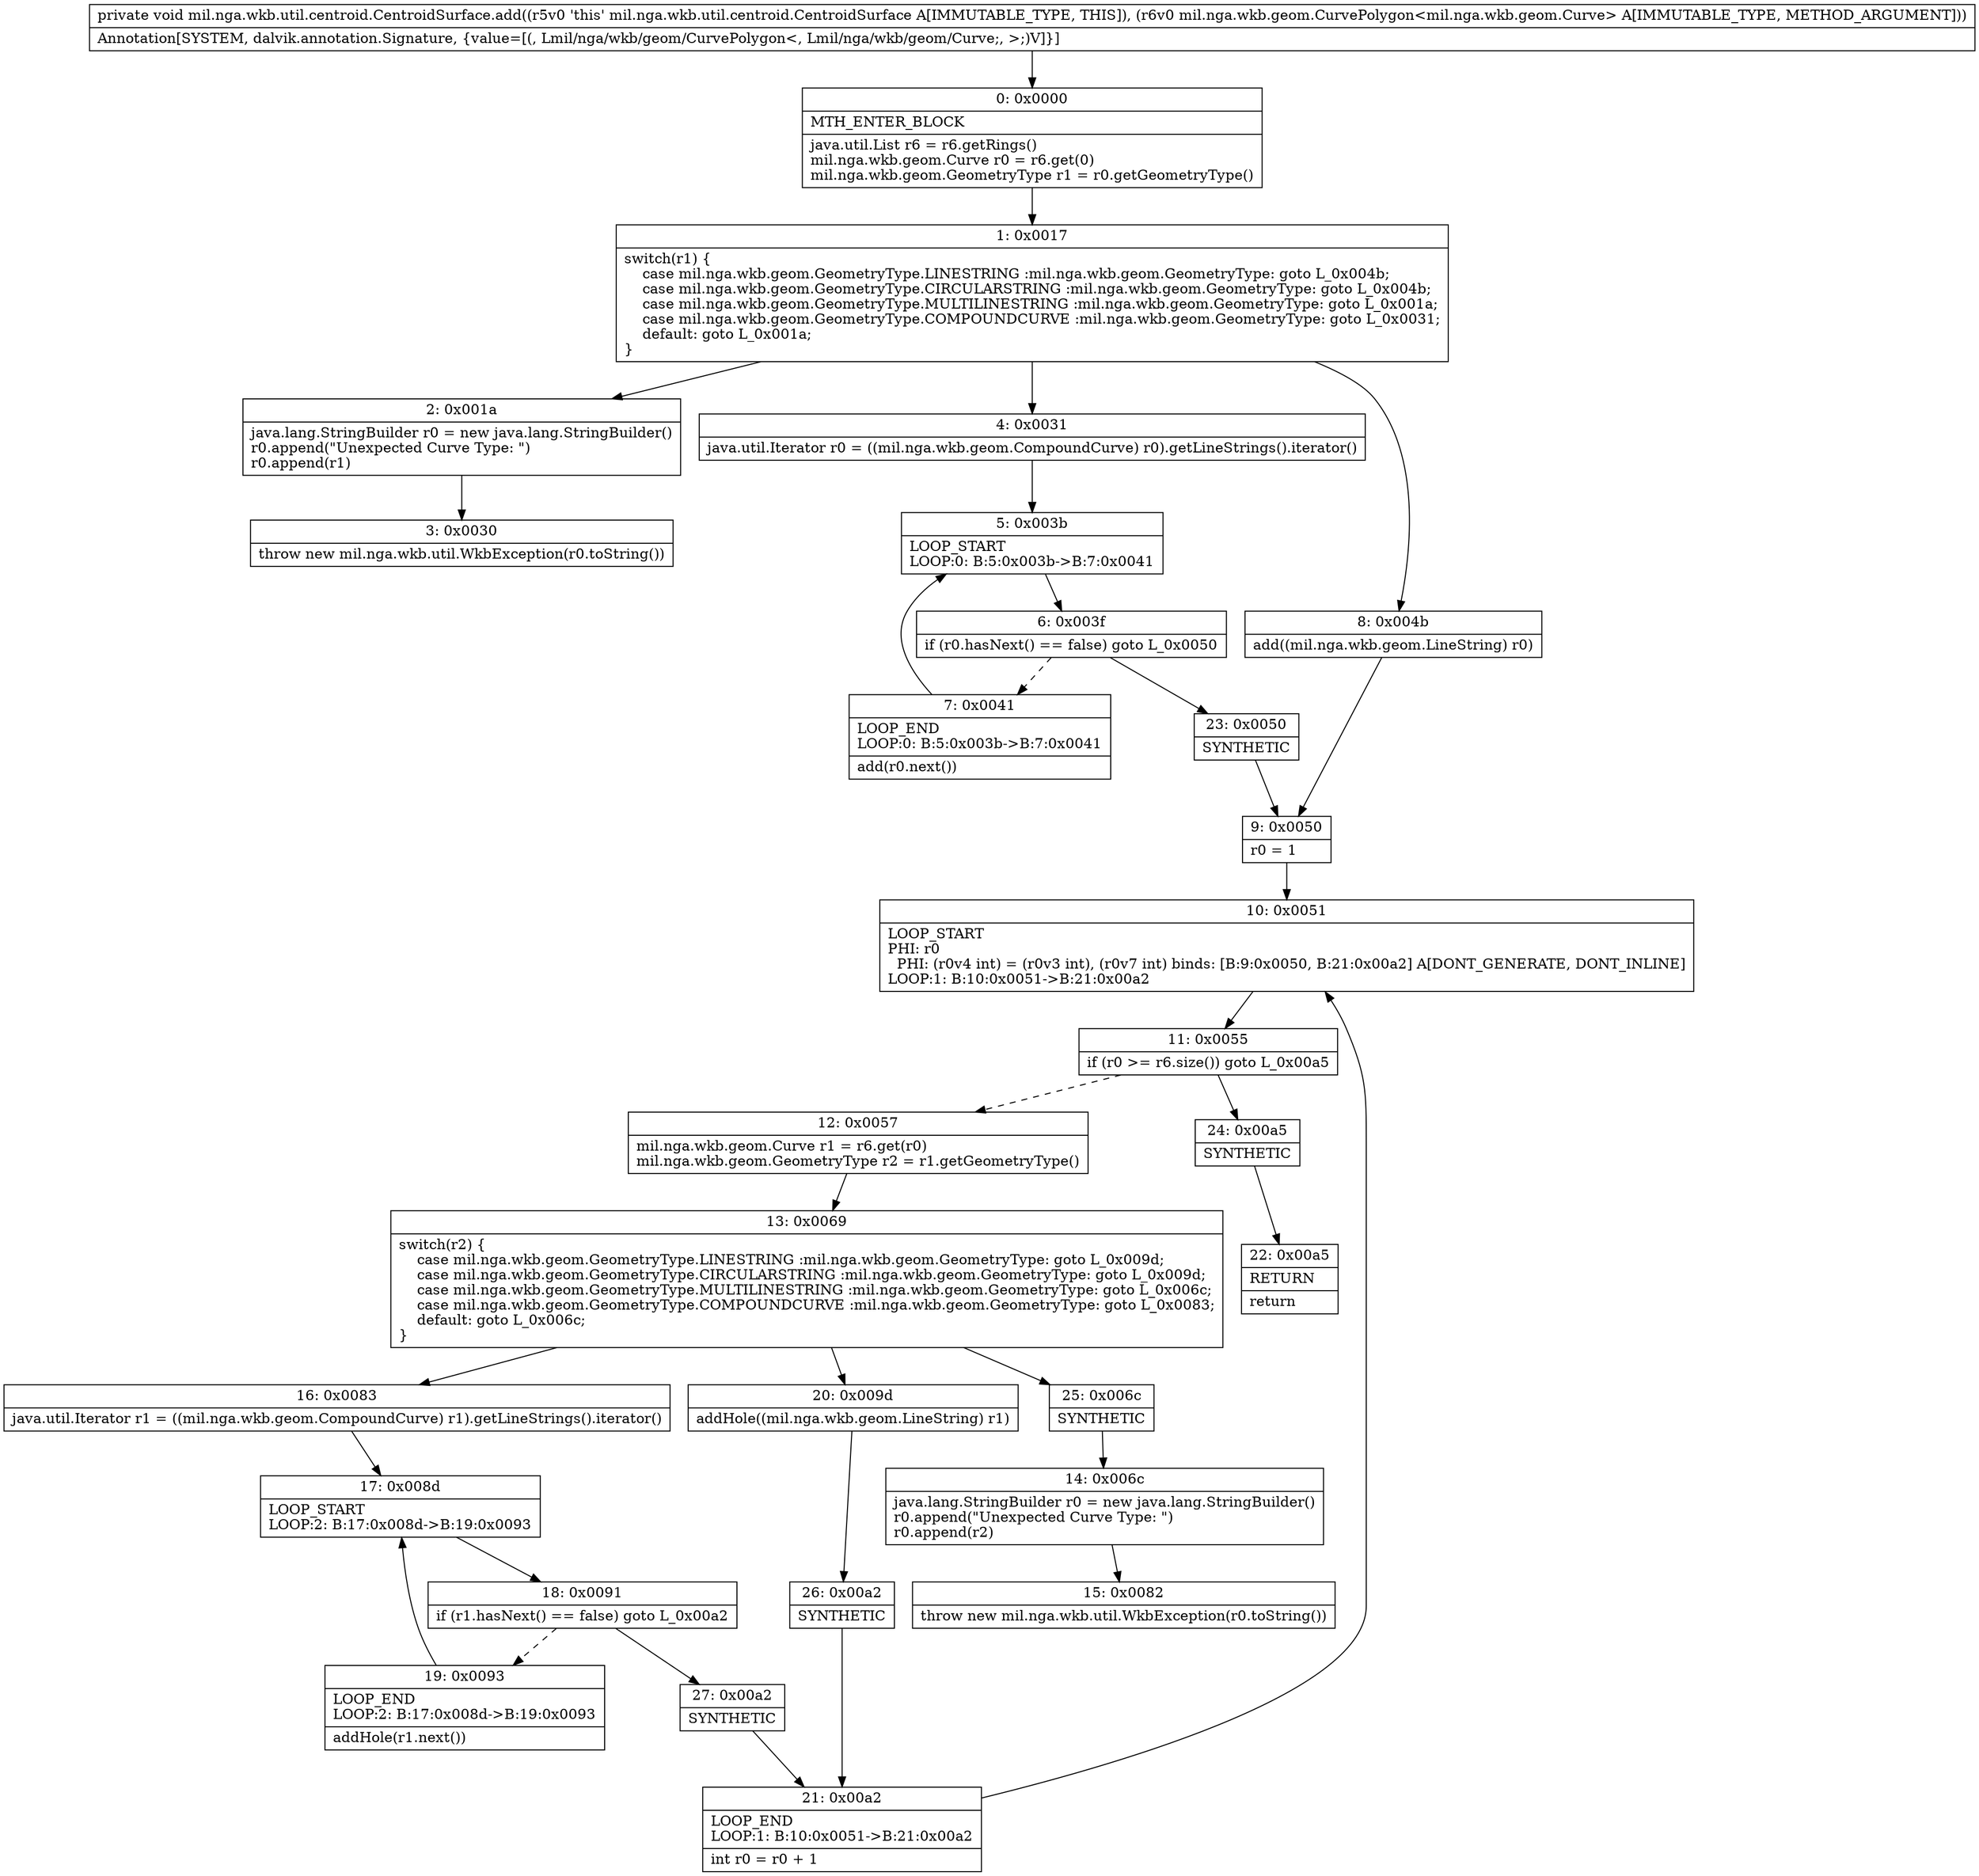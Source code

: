 digraph "CFG formil.nga.wkb.util.centroid.CentroidSurface.add(Lmil\/nga\/wkb\/geom\/CurvePolygon;)V" {
Node_0 [shape=record,label="{0\:\ 0x0000|MTH_ENTER_BLOCK\l|java.util.List r6 = r6.getRings()\lmil.nga.wkb.geom.Curve r0 = r6.get(0)\lmil.nga.wkb.geom.GeometryType r1 = r0.getGeometryType()\l}"];
Node_1 [shape=record,label="{1\:\ 0x0017|switch(r1) \{\l    case mil.nga.wkb.geom.GeometryType.LINESTRING :mil.nga.wkb.geom.GeometryType: goto L_0x004b;\l    case mil.nga.wkb.geom.GeometryType.CIRCULARSTRING :mil.nga.wkb.geom.GeometryType: goto L_0x004b;\l    case mil.nga.wkb.geom.GeometryType.MULTILINESTRING :mil.nga.wkb.geom.GeometryType: goto L_0x001a;\l    case mil.nga.wkb.geom.GeometryType.COMPOUNDCURVE :mil.nga.wkb.geom.GeometryType: goto L_0x0031;\l    default: goto L_0x001a;\l\}\l}"];
Node_2 [shape=record,label="{2\:\ 0x001a|java.lang.StringBuilder r0 = new java.lang.StringBuilder()\lr0.append(\"Unexpected Curve Type: \")\lr0.append(r1)\l}"];
Node_3 [shape=record,label="{3\:\ 0x0030|throw new mil.nga.wkb.util.WkbException(r0.toString())\l}"];
Node_4 [shape=record,label="{4\:\ 0x0031|java.util.Iterator r0 = ((mil.nga.wkb.geom.CompoundCurve) r0).getLineStrings().iterator()\l}"];
Node_5 [shape=record,label="{5\:\ 0x003b|LOOP_START\lLOOP:0: B:5:0x003b\-\>B:7:0x0041\l}"];
Node_6 [shape=record,label="{6\:\ 0x003f|if (r0.hasNext() == false) goto L_0x0050\l}"];
Node_7 [shape=record,label="{7\:\ 0x0041|LOOP_END\lLOOP:0: B:5:0x003b\-\>B:7:0x0041\l|add(r0.next())\l}"];
Node_8 [shape=record,label="{8\:\ 0x004b|add((mil.nga.wkb.geom.LineString) r0)\l}"];
Node_9 [shape=record,label="{9\:\ 0x0050|r0 = 1\l}"];
Node_10 [shape=record,label="{10\:\ 0x0051|LOOP_START\lPHI: r0 \l  PHI: (r0v4 int) = (r0v3 int), (r0v7 int) binds: [B:9:0x0050, B:21:0x00a2] A[DONT_GENERATE, DONT_INLINE]\lLOOP:1: B:10:0x0051\-\>B:21:0x00a2\l}"];
Node_11 [shape=record,label="{11\:\ 0x0055|if (r0 \>= r6.size()) goto L_0x00a5\l}"];
Node_12 [shape=record,label="{12\:\ 0x0057|mil.nga.wkb.geom.Curve r1 = r6.get(r0)\lmil.nga.wkb.geom.GeometryType r2 = r1.getGeometryType()\l}"];
Node_13 [shape=record,label="{13\:\ 0x0069|switch(r2) \{\l    case mil.nga.wkb.geom.GeometryType.LINESTRING :mil.nga.wkb.geom.GeometryType: goto L_0x009d;\l    case mil.nga.wkb.geom.GeometryType.CIRCULARSTRING :mil.nga.wkb.geom.GeometryType: goto L_0x009d;\l    case mil.nga.wkb.geom.GeometryType.MULTILINESTRING :mil.nga.wkb.geom.GeometryType: goto L_0x006c;\l    case mil.nga.wkb.geom.GeometryType.COMPOUNDCURVE :mil.nga.wkb.geom.GeometryType: goto L_0x0083;\l    default: goto L_0x006c;\l\}\l}"];
Node_14 [shape=record,label="{14\:\ 0x006c|java.lang.StringBuilder r0 = new java.lang.StringBuilder()\lr0.append(\"Unexpected Curve Type: \")\lr0.append(r2)\l}"];
Node_15 [shape=record,label="{15\:\ 0x0082|throw new mil.nga.wkb.util.WkbException(r0.toString())\l}"];
Node_16 [shape=record,label="{16\:\ 0x0083|java.util.Iterator r1 = ((mil.nga.wkb.geom.CompoundCurve) r1).getLineStrings().iterator()\l}"];
Node_17 [shape=record,label="{17\:\ 0x008d|LOOP_START\lLOOP:2: B:17:0x008d\-\>B:19:0x0093\l}"];
Node_18 [shape=record,label="{18\:\ 0x0091|if (r1.hasNext() == false) goto L_0x00a2\l}"];
Node_19 [shape=record,label="{19\:\ 0x0093|LOOP_END\lLOOP:2: B:17:0x008d\-\>B:19:0x0093\l|addHole(r1.next())\l}"];
Node_20 [shape=record,label="{20\:\ 0x009d|addHole((mil.nga.wkb.geom.LineString) r1)\l}"];
Node_21 [shape=record,label="{21\:\ 0x00a2|LOOP_END\lLOOP:1: B:10:0x0051\-\>B:21:0x00a2\l|int r0 = r0 + 1\l}"];
Node_22 [shape=record,label="{22\:\ 0x00a5|RETURN\l|return\l}"];
Node_23 [shape=record,label="{23\:\ 0x0050|SYNTHETIC\l}"];
Node_24 [shape=record,label="{24\:\ 0x00a5|SYNTHETIC\l}"];
Node_25 [shape=record,label="{25\:\ 0x006c|SYNTHETIC\l}"];
Node_26 [shape=record,label="{26\:\ 0x00a2|SYNTHETIC\l}"];
Node_27 [shape=record,label="{27\:\ 0x00a2|SYNTHETIC\l}"];
MethodNode[shape=record,label="{private void mil.nga.wkb.util.centroid.CentroidSurface.add((r5v0 'this' mil.nga.wkb.util.centroid.CentroidSurface A[IMMUTABLE_TYPE, THIS]), (r6v0 mil.nga.wkb.geom.CurvePolygon\<mil.nga.wkb.geom.Curve\> A[IMMUTABLE_TYPE, METHOD_ARGUMENT]))  | Annotation[SYSTEM, dalvik.annotation.Signature, \{value=[(, Lmil\/nga\/wkb\/geom\/CurvePolygon\<, Lmil\/nga\/wkb\/geom\/Curve;, \>;)V]\}]\l}"];
MethodNode -> Node_0;
Node_0 -> Node_1;
Node_1 -> Node_2;
Node_1 -> Node_4;
Node_1 -> Node_8;
Node_2 -> Node_3;
Node_4 -> Node_5;
Node_5 -> Node_6;
Node_6 -> Node_7[style=dashed];
Node_6 -> Node_23;
Node_7 -> Node_5;
Node_8 -> Node_9;
Node_9 -> Node_10;
Node_10 -> Node_11;
Node_11 -> Node_12[style=dashed];
Node_11 -> Node_24;
Node_12 -> Node_13;
Node_13 -> Node_16;
Node_13 -> Node_20;
Node_13 -> Node_25;
Node_14 -> Node_15;
Node_16 -> Node_17;
Node_17 -> Node_18;
Node_18 -> Node_19[style=dashed];
Node_18 -> Node_27;
Node_19 -> Node_17;
Node_20 -> Node_26;
Node_21 -> Node_10;
Node_23 -> Node_9;
Node_24 -> Node_22;
Node_25 -> Node_14;
Node_26 -> Node_21;
Node_27 -> Node_21;
}

